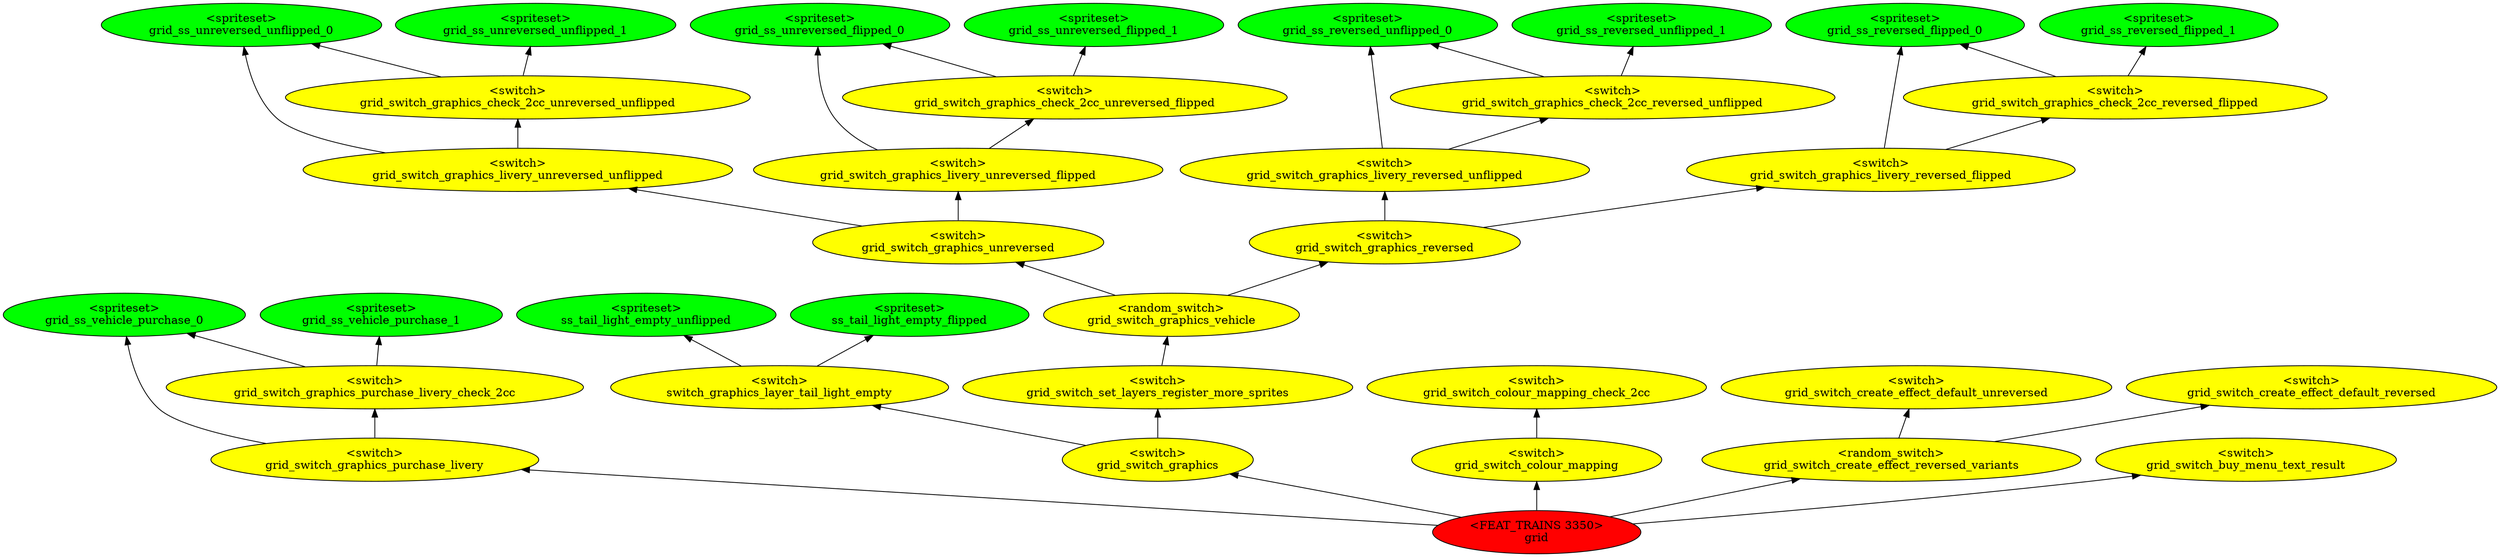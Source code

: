 digraph {
rankdir="BT"
ss_tail_light_empty_unflipped [fillcolor=green style="filled" label="<spriteset>\nss_tail_light_empty_unflipped"]
ss_tail_light_empty_flipped [fillcolor=green style="filled" label="<spriteset>\nss_tail_light_empty_flipped"]
switch_graphics_layer_tail_light_empty [fillcolor=yellow style="filled" label="<switch>\nswitch_graphics_layer_tail_light_empty"]
grid_ss_unreversed_unflipped_0 [fillcolor=green style="filled" label="<spriteset>\ngrid_ss_unreversed_unflipped_0"]
grid_ss_unreversed_unflipped_1 [fillcolor=green style="filled" label="<spriteset>\ngrid_ss_unreversed_unflipped_1"]
grid_switch_graphics_check_2cc_unreversed_unflipped [fillcolor=yellow style="filled" label="<switch>\ngrid_switch_graphics_check_2cc_unreversed_unflipped"]
grid_switch_graphics_livery_unreversed_unflipped [fillcolor=yellow style="filled" label="<switch>\ngrid_switch_graphics_livery_unreversed_unflipped"]
grid_ss_unreversed_flipped_0 [fillcolor=green style="filled" label="<spriteset>\ngrid_ss_unreversed_flipped_0"]
grid_ss_unreversed_flipped_1 [fillcolor=green style="filled" label="<spriteset>\ngrid_ss_unreversed_flipped_1"]
grid_switch_graphics_check_2cc_unreversed_flipped [fillcolor=yellow style="filled" label="<switch>\ngrid_switch_graphics_check_2cc_unreversed_flipped"]
grid_switch_graphics_livery_unreversed_flipped [fillcolor=yellow style="filled" label="<switch>\ngrid_switch_graphics_livery_unreversed_flipped"]
grid_switch_graphics_unreversed [fillcolor=yellow style="filled" label="<switch>\ngrid_switch_graphics_unreversed"]
grid_ss_reversed_unflipped_0 [fillcolor=green style="filled" label="<spriteset>\ngrid_ss_reversed_unflipped_0"]
grid_ss_reversed_unflipped_1 [fillcolor=green style="filled" label="<spriteset>\ngrid_ss_reversed_unflipped_1"]
grid_switch_graphics_check_2cc_reversed_unflipped [fillcolor=yellow style="filled" label="<switch>\ngrid_switch_graphics_check_2cc_reversed_unflipped"]
grid_switch_graphics_livery_reversed_unflipped [fillcolor=yellow style="filled" label="<switch>\ngrid_switch_graphics_livery_reversed_unflipped"]
grid_ss_reversed_flipped_0 [fillcolor=green style="filled" label="<spriteset>\ngrid_ss_reversed_flipped_0"]
grid_ss_reversed_flipped_1 [fillcolor=green style="filled" label="<spriteset>\ngrid_ss_reversed_flipped_1"]
grid_switch_graphics_check_2cc_reversed_flipped [fillcolor=yellow style="filled" label="<switch>\ngrid_switch_graphics_check_2cc_reversed_flipped"]
grid_switch_graphics_livery_reversed_flipped [fillcolor=yellow style="filled" label="<switch>\ngrid_switch_graphics_livery_reversed_flipped"]
grid_switch_graphics_reversed [fillcolor=yellow style="filled" label="<switch>\ngrid_switch_graphics_reversed"]
grid_switch_graphics_vehicle [fillcolor=yellow style="filled" label="<random_switch>\ngrid_switch_graphics_vehicle"]
grid_ss_vehicle_purchase_0 [fillcolor=green style="filled" label="<spriteset>\ngrid_ss_vehicle_purchase_0"]
grid_ss_vehicle_purchase_1 [fillcolor=green style="filled" label="<spriteset>\ngrid_ss_vehicle_purchase_1"]
grid_switch_graphics_purchase_livery_check_2cc [fillcolor=yellow style="filled" label="<switch>\ngrid_switch_graphics_purchase_livery_check_2cc"]
grid_switch_graphics_purchase_livery [fillcolor=yellow style="filled" label="<switch>\ngrid_switch_graphics_purchase_livery"]
grid_switch_set_layers_register_more_sprites [fillcolor=yellow style="filled" label="<switch>\ngrid_switch_set_layers_register_more_sprites"]
grid_switch_graphics [fillcolor=yellow style="filled" label="<switch>\ngrid_switch_graphics"]
grid_switch_colour_mapping_check_2cc [fillcolor=yellow style="filled" label="<switch>\ngrid_switch_colour_mapping_check_2cc"]
grid_switch_colour_mapping [fillcolor=yellow style="filled" label="<switch>\ngrid_switch_colour_mapping"]
grid_switch_create_effect_default_unreversed [fillcolor=yellow style="filled" label="<switch>\ngrid_switch_create_effect_default_unreversed"]
grid_switch_create_effect_default_reversed [fillcolor=yellow style="filled" label="<switch>\ngrid_switch_create_effect_default_reversed"]
grid_switch_create_effect_reversed_variants [fillcolor=yellow style="filled" label="<random_switch>\ngrid_switch_create_effect_reversed_variants"]
grid_switch_buy_menu_text_result [fillcolor=yellow style="filled" label="<switch>\ngrid_switch_buy_menu_text_result"]
grid [fillcolor=red style="filled" label="<FEAT_TRAINS 3350>\ngrid"]
grid_switch_graphics_check_2cc_reversed_unflipped->grid_ss_reversed_unflipped_0
grid_switch_graphics_check_2cc_unreversed_flipped->grid_ss_unreversed_flipped_0
grid_switch_graphics_check_2cc_unreversed_unflipped->grid_ss_unreversed_unflipped_1
grid_switch_graphics_check_2cc_unreversed_unflipped->grid_ss_unreversed_unflipped_0
grid_switch_create_effect_reversed_variants->grid_switch_create_effect_default_reversed
grid->grid_switch_colour_mapping
grid_switch_graphics_livery_reversed_unflipped->grid_switch_graphics_check_2cc_reversed_unflipped
grid_switch_graphics_purchase_livery_check_2cc->grid_ss_vehicle_purchase_1
grid->grid_switch_buy_menu_text_result
grid->grid_switch_create_effect_reversed_variants
grid_switch_graphics_reversed->grid_switch_graphics_livery_reversed_unflipped
grid_switch_set_layers_register_more_sprites->grid_switch_graphics_vehicle
switch_graphics_layer_tail_light_empty->ss_tail_light_empty_flipped
grid_switch_graphics_livery_unreversed_flipped->grid_switch_graphics_check_2cc_unreversed_flipped
grid_switch_graphics_vehicle->grid_switch_graphics_unreversed
grid_switch_graphics->grid_switch_set_layers_register_more_sprites
grid_switch_graphics_purchase_livery->grid_ss_vehicle_purchase_0
grid_switch_graphics_reversed->grid_switch_graphics_livery_reversed_flipped
grid_switch_graphics_purchase_livery->grid_switch_graphics_purchase_livery_check_2cc
grid_switch_graphics_livery_unreversed_unflipped->grid_switch_graphics_check_2cc_unreversed_unflipped
grid_switch_graphics->switch_graphics_layer_tail_light_empty
grid_switch_graphics_livery_reversed_flipped->grid_ss_reversed_flipped_0
grid_switch_graphics_livery_unreversed_unflipped->grid_ss_unreversed_unflipped_0
grid_switch_graphics_check_2cc_reversed_flipped->grid_ss_reversed_flipped_1
grid_switch_graphics_vehicle->grid_switch_graphics_reversed
grid_switch_create_effect_reversed_variants->grid_switch_create_effect_default_unreversed
grid_switch_graphics_purchase_livery_check_2cc->grid_ss_vehicle_purchase_0
switch_graphics_layer_tail_light_empty->ss_tail_light_empty_unflipped
grid_switch_graphics_livery_reversed_flipped->grid_switch_graphics_check_2cc_reversed_flipped
grid_switch_graphics_unreversed->grid_switch_graphics_livery_unreversed_unflipped
grid_switch_graphics_check_2cc_reversed_flipped->grid_ss_reversed_flipped_0
grid_switch_graphics_check_2cc_reversed_unflipped->grid_ss_reversed_unflipped_1
grid->grid_switch_graphics
grid_switch_graphics_unreversed->grid_switch_graphics_livery_unreversed_flipped
grid_switch_graphics_check_2cc_unreversed_flipped->grid_ss_unreversed_flipped_1
grid_switch_graphics_livery_unreversed_flipped->grid_ss_unreversed_flipped_0
grid_switch_colour_mapping->grid_switch_colour_mapping_check_2cc
grid->grid_switch_graphics_purchase_livery
grid_switch_graphics_livery_reversed_unflipped->grid_ss_reversed_unflipped_0
}
